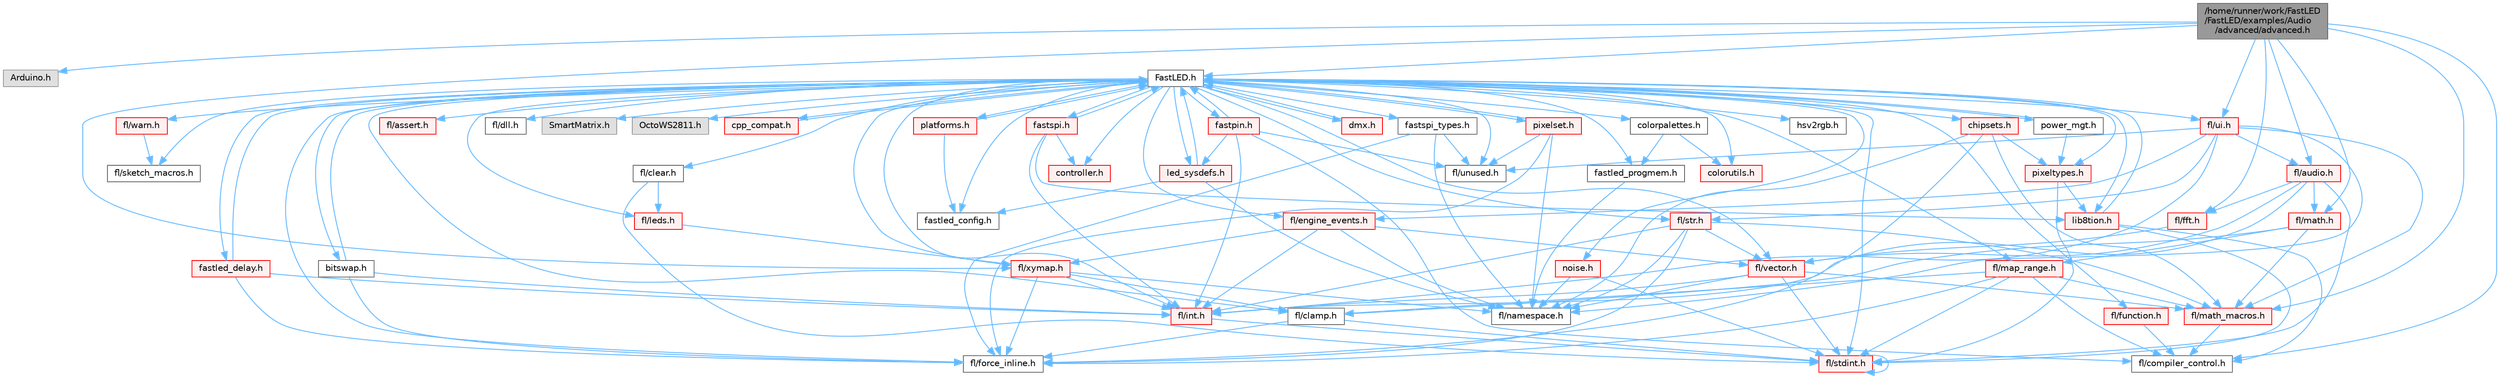 digraph "/home/runner/work/FastLED/FastLED/examples/Audio/advanced/advanced.h"
{
 // INTERACTIVE_SVG=YES
 // LATEX_PDF_SIZE
  bgcolor="transparent";
  edge [fontname=Helvetica,fontsize=10,labelfontname=Helvetica,labelfontsize=10];
  node [fontname=Helvetica,fontsize=10,shape=box,height=0.2,width=0.4];
  Node1 [id="Node000001",label="/home/runner/work/FastLED\l/FastLED/examples/Audio\l/advanced/advanced.h",height=0.2,width=0.4,color="gray40", fillcolor="grey60", style="filled", fontcolor="black",tooltip=" "];
  Node1 -> Node2 [id="edge1_Node000001_Node000002",color="steelblue1",style="solid",tooltip=" "];
  Node2 [id="Node000002",label="Arduino.h",height=0.2,width=0.4,color="grey60", fillcolor="#E0E0E0", style="filled",tooltip=" "];
  Node1 -> Node3 [id="edge2_Node000001_Node000003",color="steelblue1",style="solid",tooltip=" "];
  Node3 [id="Node000003",label="FastLED.h",height=0.2,width=0.4,color="grey40", fillcolor="white", style="filled",URL="$db/d97/_fast_l_e_d_8h.html",tooltip="central include file for FastLED, defines the CFastLED class/object"];
  Node3 -> Node4 [id="edge3_Node000003_Node000004",color="steelblue1",style="solid",tooltip=" "];
  Node4 [id="Node000004",label="fl/stdint.h",height=0.2,width=0.4,color="red", fillcolor="#FFF0F0", style="filled",URL="$df/dd8/stdint_8h.html",tooltip=" "];
  Node4 -> Node4 [id="edge4_Node000004_Node000004",color="steelblue1",style="solid",tooltip=" "];
  Node3 -> Node6 [id="edge5_Node000003_Node000006",color="steelblue1",style="solid",tooltip=" "];
  Node6 [id="Node000006",label="fl/dll.h",height=0.2,width=0.4,color="grey40", fillcolor="white", style="filled",URL="$d3/d4b/dll_8h.html",tooltip="FastLED dynamic library interface - lightweight header for external callers."];
  Node3 -> Node7 [id="edge6_Node000003_Node000007",color="steelblue1",style="solid",tooltip=" "];
  Node7 [id="Node000007",label="SmartMatrix.h",height=0.2,width=0.4,color="grey60", fillcolor="#E0E0E0", style="filled",tooltip=" "];
  Node3 -> Node8 [id="edge7_Node000003_Node000008",color="steelblue1",style="solid",tooltip=" "];
  Node8 [id="Node000008",label="OctoWS2811.h",height=0.2,width=0.4,color="grey60", fillcolor="#E0E0E0", style="filled",tooltip=" "];
  Node3 -> Node9 [id="edge8_Node000003_Node000009",color="steelblue1",style="solid",tooltip=" "];
  Node9 [id="Node000009",label="fl/force_inline.h",height=0.2,width=0.4,color="grey40", fillcolor="white", style="filled",URL="$d4/d64/force__inline_8h.html",tooltip=" "];
  Node3 -> Node10 [id="edge9_Node000003_Node000010",color="steelblue1",style="solid",tooltip=" "];
  Node10 [id="Node000010",label="cpp_compat.h",height=0.2,width=0.4,color="red", fillcolor="#FFF0F0", style="filled",URL="$d9/d13/cpp__compat_8h.html",tooltip="Compatibility functions based on C++ version."];
  Node10 -> Node3 [id="edge10_Node000010_Node000003",color="steelblue1",style="solid",tooltip=" "];
  Node3 -> Node12 [id="edge11_Node000003_Node000012",color="steelblue1",style="solid",tooltip=" "];
  Node12 [id="Node000012",label="fastled_config.h",height=0.2,width=0.4,color="grey40", fillcolor="white", style="filled",URL="$d5/d11/fastled__config_8h.html",tooltip="Contains definitions that can be used to configure FastLED at compile time."];
  Node3 -> Node13 [id="edge12_Node000003_Node000013",color="steelblue1",style="solid",tooltip=" "];
  Node13 [id="Node000013",label="led_sysdefs.h",height=0.2,width=0.4,color="red", fillcolor="#FFF0F0", style="filled",URL="$d9/d3e/led__sysdefs_8h.html",tooltip="Determines which platform system definitions to include."];
  Node13 -> Node3 [id="edge13_Node000013_Node000003",color="steelblue1",style="solid",tooltip=" "];
  Node13 -> Node12 [id="edge14_Node000013_Node000012",color="steelblue1",style="solid",tooltip=" "];
  Node13 -> Node15 [id="edge15_Node000013_Node000015",color="steelblue1",style="solid",tooltip=" "];
  Node15 [id="Node000015",label="fl/namespace.h",height=0.2,width=0.4,color="grey40", fillcolor="white", style="filled",URL="$df/d2a/namespace_8h.html",tooltip="Implements the FastLED namespace macros."];
  Node3 -> Node16 [id="edge16_Node000003_Node000016",color="steelblue1",style="solid",tooltip=" "];
  Node16 [id="Node000016",label="fastled_delay.h",height=0.2,width=0.4,color="red", fillcolor="#FFF0F0", style="filled",URL="$d0/da8/fastled__delay_8h.html",tooltip="Utility functions and classes for managing delay cycles."];
  Node16 -> Node3 [id="edge17_Node000016_Node000003",color="steelblue1",style="solid",tooltip=" "];
  Node16 -> Node9 [id="edge18_Node000016_Node000009",color="steelblue1",style="solid",tooltip=" "];
  Node16 -> Node18 [id="edge19_Node000016_Node000018",color="steelblue1",style="solid",tooltip=" "];
  Node18 [id="Node000018",label="fl/int.h",height=0.2,width=0.4,color="red", fillcolor="#FFF0F0", style="filled",URL="$d3/d7e/int_8h.html",tooltip=" "];
  Node18 -> Node4 [id="edge20_Node000018_Node000004",color="steelblue1",style="solid",tooltip=" "];
  Node3 -> Node20 [id="edge21_Node000003_Node000020",color="steelblue1",style="solid",tooltip=" "];
  Node20 [id="Node000020",label="bitswap.h",height=0.2,width=0.4,color="grey40", fillcolor="white", style="filled",URL="$de/ded/bitswap_8h.html",tooltip="Functions for doing a rotation of bits/bytes used by parallel output."];
  Node20 -> Node3 [id="edge22_Node000020_Node000003",color="steelblue1",style="solid",tooltip=" "];
  Node20 -> Node9 [id="edge23_Node000020_Node000009",color="steelblue1",style="solid",tooltip=" "];
  Node20 -> Node18 [id="edge24_Node000020_Node000018",color="steelblue1",style="solid",tooltip=" "];
  Node3 -> Node21 [id="edge25_Node000003_Node000021",color="steelblue1",style="solid",tooltip=" "];
  Node21 [id="Node000021",label="controller.h",height=0.2,width=0.4,color="red", fillcolor="#FFF0F0", style="filled",URL="$d2/dd9/controller_8h.html",tooltip="deprecated: base definitions used by led controllers for writing out led data"];
  Node3 -> Node120 [id="edge26_Node000003_Node000120",color="steelblue1",style="solid",tooltip=" "];
  Node120 [id="Node000120",label="fastpin.h",height=0.2,width=0.4,color="red", fillcolor="#FFF0F0", style="filled",URL="$db/d65/fastpin_8h.html",tooltip="Class base definitions for defining fast pin access."];
  Node120 -> Node3 [id="edge27_Node000120_Node000003",color="steelblue1",style="solid",tooltip=" "];
  Node120 -> Node27 [id="edge28_Node000120_Node000027",color="steelblue1",style="solid",tooltip=" "];
  Node27 [id="Node000027",label="fl/compiler_control.h",height=0.2,width=0.4,color="grey40", fillcolor="white", style="filled",URL="$d4/d54/compiler__control_8h.html",tooltip=" "];
  Node120 -> Node13 [id="edge29_Node000120_Node000013",color="steelblue1",style="solid",tooltip=" "];
  Node120 -> Node57 [id="edge30_Node000120_Node000057",color="steelblue1",style="solid",tooltip=" "];
  Node57 [id="Node000057",label="fl/unused.h",height=0.2,width=0.4,color="grey40", fillcolor="white", style="filled",URL="$d8/d4b/unused_8h.html",tooltip=" "];
  Node120 -> Node18 [id="edge31_Node000120_Node000018",color="steelblue1",style="solid",tooltip=" "];
  Node3 -> Node121 [id="edge32_Node000003_Node000121",color="steelblue1",style="solid",tooltip=" "];
  Node121 [id="Node000121",label="fastspi_types.h",height=0.2,width=0.4,color="grey40", fillcolor="white", style="filled",URL="$d2/ddb/fastspi__types_8h.html",tooltip="Data types and constants used by SPI interfaces."];
  Node121 -> Node9 [id="edge33_Node000121_Node000009",color="steelblue1",style="solid",tooltip=" "];
  Node121 -> Node15 [id="edge34_Node000121_Node000015",color="steelblue1",style="solid",tooltip=" "];
  Node121 -> Node57 [id="edge35_Node000121_Node000057",color="steelblue1",style="solid",tooltip=" "];
  Node3 -> Node122 [id="edge36_Node000003_Node000122",color="steelblue1",style="solid",tooltip=" "];
  Node122 [id="Node000122",label="dmx.h",height=0.2,width=0.4,color="red", fillcolor="#FFF0F0", style="filled",URL="$d3/de1/dmx_8h.html",tooltip="Defines the DMX512-based LED controllers."];
  Node122 -> Node3 [id="edge37_Node000122_Node000003",color="steelblue1",style="solid",tooltip=" "];
  Node3 -> Node125 [id="edge38_Node000003_Node000125",color="steelblue1",style="solid",tooltip=" "];
  Node125 [id="Node000125",label="platforms.h",height=0.2,width=0.4,color="red", fillcolor="#FFF0F0", style="filled",URL="$da/dc9/platforms_8h.html",tooltip="Determines which platforms headers to include."];
  Node125 -> Node3 [id="edge39_Node000125_Node000003",color="steelblue1",style="solid",tooltip=" "];
  Node125 -> Node12 [id="edge40_Node000125_Node000012",color="steelblue1",style="solid",tooltip=" "];
  Node3 -> Node33 [id="edge41_Node000003_Node000033",color="steelblue1",style="solid",tooltip=" "];
  Node33 [id="Node000033",label="fastled_progmem.h",height=0.2,width=0.4,color="grey40", fillcolor="white", style="filled",URL="$df/dab/fastled__progmem_8h.html",tooltip="Wrapper definitions to allow seamless use of PROGMEM in environments that have it."];
  Node33 -> Node15 [id="edge42_Node000033_Node000015",color="steelblue1",style="solid",tooltip=" "];
  Node3 -> Node24 [id="edge43_Node000003_Node000024",color="steelblue1",style="solid",tooltip=" "];
  Node24 [id="Node000024",label="lib8tion.h",height=0.2,width=0.4,color="red", fillcolor="#FFF0F0", style="filled",URL="$df/da5/lib8tion_8h.html",tooltip="Fast, efficient 8-bit math functions specifically designed for high-performance LED programming."];
  Node24 -> Node3 [id="edge44_Node000024_Node000003",color="steelblue1",style="solid",tooltip=" "];
  Node24 -> Node27 [id="edge45_Node000024_Node000027",color="steelblue1",style="solid",tooltip=" "];
  Node24 -> Node4 [id="edge46_Node000024_Node000004",color="steelblue1",style="solid",tooltip=" "];
  Node3 -> Node23 [id="edge47_Node000003_Node000023",color="steelblue1",style="solid",tooltip=" "];
  Node23 [id="Node000023",label="pixeltypes.h",height=0.2,width=0.4,color="red", fillcolor="#FFF0F0", style="filled",URL="$d2/dba/pixeltypes_8h.html",tooltip="Includes defintions for RGB and HSV pixels."];
  Node23 -> Node4 [id="edge48_Node000023_Node000004",color="steelblue1",style="solid",tooltip=" "];
  Node23 -> Node24 [id="edge49_Node000023_Node000024",color="steelblue1",style="solid",tooltip=" "];
  Node3 -> Node81 [id="edge50_Node000003_Node000081",color="steelblue1",style="solid",tooltip=" "];
  Node81 [id="Node000081",label="hsv2rgb.h",height=0.2,width=0.4,color="grey40", fillcolor="white", style="filled",URL="$de/d9a/hsv2rgb_8h.html",tooltip="Functions to convert from the HSV colorspace to the RGB colorspace."];
  Node3 -> Node127 [id="edge51_Node000003_Node000127",color="steelblue1",style="solid",tooltip=" "];
  Node127 [id="Node000127",label="colorutils.h",height=0.2,width=0.4,color="red", fillcolor="#FFF0F0", style="filled",URL="$d1/dfb/colorutils_8h.html",tooltip=" "];
  Node3 -> Node132 [id="edge52_Node000003_Node000132",color="steelblue1",style="solid",tooltip=" "];
  Node132 [id="Node000132",label="pixelset.h",height=0.2,width=0.4,color="red", fillcolor="#FFF0F0", style="filled",URL="$d4/d46/pixelset_8h.html",tooltip="Declares classes for managing logical groups of LEDs."];
  Node132 -> Node9 [id="edge53_Node000132_Node000009",color="steelblue1",style="solid",tooltip=" "];
  Node132 -> Node15 [id="edge54_Node000132_Node000015",color="steelblue1",style="solid",tooltip=" "];
  Node132 -> Node57 [id="edge55_Node000132_Node000057",color="steelblue1",style="solid",tooltip=" "];
  Node132 -> Node3 [id="edge56_Node000132_Node000003",color="steelblue1",style="solid",tooltip=" "];
  Node3 -> Node133 [id="edge57_Node000003_Node000133",color="steelblue1",style="solid",tooltip=" "];
  Node133 [id="Node000133",label="colorpalettes.h",height=0.2,width=0.4,color="grey40", fillcolor="white", style="filled",URL="$dc/dcc/colorpalettes_8h.html",tooltip="Declarations for the predefined color palettes supplied by FastLED."];
  Node133 -> Node127 [id="edge58_Node000133_Node000127",color="steelblue1",style="solid",tooltip=" "];
  Node133 -> Node33 [id="edge59_Node000133_Node000033",color="steelblue1",style="solid",tooltip=" "];
  Node3 -> Node134 [id="edge60_Node000003_Node000134",color="steelblue1",style="solid",tooltip=" "];
  Node134 [id="Node000134",label="noise.h",height=0.2,width=0.4,color="red", fillcolor="#FFF0F0", style="filled",URL="$d1/d31/noise_8h.html",tooltip="Functions to generate and fill arrays with noise."];
  Node134 -> Node4 [id="edge61_Node000134_Node000004",color="steelblue1",style="solid",tooltip=" "];
  Node134 -> Node15 [id="edge62_Node000134_Node000015",color="steelblue1",style="solid",tooltip=" "];
  Node3 -> Node135 [id="edge63_Node000003_Node000135",color="steelblue1",style="solid",tooltip=" "];
  Node135 [id="Node000135",label="power_mgt.h",height=0.2,width=0.4,color="grey40", fillcolor="white", style="filled",URL="$dc/d5b/power__mgt_8h.html",tooltip="Functions to limit the power used by FastLED."];
  Node135 -> Node3 [id="edge64_Node000135_Node000003",color="steelblue1",style="solid",tooltip=" "];
  Node135 -> Node23 [id="edge65_Node000135_Node000023",color="steelblue1",style="solid",tooltip=" "];
  Node3 -> Node136 [id="edge66_Node000003_Node000136",color="steelblue1",style="solid",tooltip=" "];
  Node136 [id="Node000136",label="fastspi.h",height=0.2,width=0.4,color="red", fillcolor="#FFF0F0", style="filled",URL="$d6/ddc/fastspi_8h.html",tooltip="Serial peripheral interface (SPI) definitions per platform."];
  Node136 -> Node3 [id="edge67_Node000136_Node000003",color="steelblue1",style="solid",tooltip=" "];
  Node136 -> Node21 [id="edge68_Node000136_Node000021",color="steelblue1",style="solid",tooltip=" "];
  Node136 -> Node24 [id="edge69_Node000136_Node000024",color="steelblue1",style="solid",tooltip=" "];
  Node136 -> Node18 [id="edge70_Node000136_Node000018",color="steelblue1",style="solid",tooltip=" "];
  Node3 -> Node138 [id="edge71_Node000003_Node000138",color="steelblue1",style="solid",tooltip=" "];
  Node138 [id="Node000138",label="chipsets.h",height=0.2,width=0.4,color="red", fillcolor="#FFF0F0", style="filled",URL="$db/d66/chipsets_8h.html",tooltip="Contains the bulk of the definitions for the various LED chipsets supported."];
  Node138 -> Node23 [id="edge72_Node000138_Node000023",color="steelblue1",style="solid",tooltip=" "];
  Node138 -> Node9 [id="edge73_Node000138_Node000009",color="steelblue1",style="solid",tooltip=" "];
  Node138 -> Node15 [id="edge74_Node000138_Node000015",color="steelblue1",style="solid",tooltip=" "];
  Node138 -> Node41 [id="edge75_Node000138_Node000041",color="steelblue1",style="solid",tooltip=" "];
  Node41 [id="Node000041",label="fl/math_macros.h",height=0.2,width=0.4,color="red", fillcolor="#FFF0F0", style="filled",URL="$d8/db8/math__macros_8h.html",tooltip=" "];
  Node41 -> Node27 [id="edge76_Node000041_Node000027",color="steelblue1",style="solid",tooltip=" "];
  Node3 -> Node96 [id="edge77_Node000003_Node000096",color="steelblue1",style="solid",tooltip=" "];
  Node96 [id="Node000096",label="fl/engine_events.h",height=0.2,width=0.4,color="red", fillcolor="#FFF0F0", style="filled",URL="$db/dc0/engine__events_8h.html",tooltip=" "];
  Node96 -> Node15 [id="edge78_Node000096_Node000015",color="steelblue1",style="solid",tooltip=" "];
  Node96 -> Node70 [id="edge79_Node000096_Node000070",color="steelblue1",style="solid",tooltip=" "];
  Node70 [id="Node000070",label="fl/vector.h",height=0.2,width=0.4,color="red", fillcolor="#FFF0F0", style="filled",URL="$d6/d68/vector_8h.html",tooltip=" "];
  Node70 -> Node4 [id="edge80_Node000070_Node000004",color="steelblue1",style="solid",tooltip=" "];
  Node70 -> Node18 [id="edge81_Node000070_Node000018",color="steelblue1",style="solid",tooltip=" "];
  Node70 -> Node41 [id="edge82_Node000070_Node000041",color="steelblue1",style="solid",tooltip=" "];
  Node70 -> Node15 [id="edge83_Node000070_Node000015",color="steelblue1",style="solid",tooltip=" "];
  Node96 -> Node117 [id="edge84_Node000096_Node000117",color="steelblue1",style="solid",tooltip=" "];
  Node117 [id="Node000117",label="fl/xymap.h",height=0.2,width=0.4,color="red", fillcolor="#FFF0F0", style="filled",URL="$da/d61/xymap_8h.html",tooltip=" "];
  Node117 -> Node18 [id="edge85_Node000117_Node000018",color="steelblue1",style="solid",tooltip=" "];
  Node117 -> Node15 [id="edge86_Node000117_Node000015",color="steelblue1",style="solid",tooltip=" "];
  Node117 -> Node9 [id="edge87_Node000117_Node000009",color="steelblue1",style="solid",tooltip=" "];
  Node117 -> Node39 [id="edge88_Node000117_Node000039",color="steelblue1",style="solid",tooltip=" "];
  Node39 [id="Node000039",label="fl/clamp.h",height=0.2,width=0.4,color="grey40", fillcolor="white", style="filled",URL="$d6/dd3/clamp_8h.html",tooltip=" "];
  Node39 -> Node4 [id="edge89_Node000039_Node000004",color="steelblue1",style="solid",tooltip=" "];
  Node39 -> Node9 [id="edge90_Node000039_Node000009",color="steelblue1",style="solid",tooltip=" "];
  Node96 -> Node18 [id="edge91_Node000096_Node000018",color="steelblue1",style="solid",tooltip=" "];
  Node3 -> Node140 [id="edge92_Node000003_Node000140",color="steelblue1",style="solid",tooltip=" "];
  Node140 [id="Node000140",label="fl/leds.h",height=0.2,width=0.4,color="red", fillcolor="#FFF0F0", style="filled",URL="$da/d78/leds_8h.html",tooltip=" "];
  Node140 -> Node117 [id="edge93_Node000140_Node000117",color="steelblue1",style="solid",tooltip=" "];
  Node3 -> Node18 [id="edge94_Node000003_Node000018",color="steelblue1",style="solid",tooltip=" "];
  Node3 -> Node35 [id="edge95_Node000003_Node000035",color="steelblue1",style="solid",tooltip=" "];
  Node35 [id="Node000035",label="fl/str.h",height=0.2,width=0.4,color="red", fillcolor="#FFF0F0", style="filled",URL="$d1/d93/str_8h.html",tooltip=" "];
  Node35 -> Node18 [id="edge96_Node000035_Node000018",color="steelblue1",style="solid",tooltip=" "];
  Node35 -> Node41 [id="edge97_Node000035_Node000041",color="steelblue1",style="solid",tooltip=" "];
  Node35 -> Node15 [id="edge98_Node000035_Node000015",color="steelblue1",style="solid",tooltip=" "];
  Node35 -> Node70 [id="edge99_Node000035_Node000070",color="steelblue1",style="solid",tooltip=" "];
  Node35 -> Node9 [id="edge100_Node000035_Node000009",color="steelblue1",style="solid",tooltip=" "];
  Node3 -> Node117 [id="edge101_Node000003_Node000117",color="steelblue1",style="solid",tooltip=" "];
  Node3 -> Node39 [id="edge102_Node000003_Node000039",color="steelblue1",style="solid",tooltip=" "];
  Node3 -> Node40 [id="edge103_Node000003_Node000040",color="steelblue1",style="solid",tooltip=" "];
  Node40 [id="Node000040",label="fl/map_range.h",height=0.2,width=0.4,color="red", fillcolor="#FFF0F0", style="filled",URL="$d1/d47/map__range_8h.html",tooltip=" "];
  Node40 -> Node4 [id="edge104_Node000040_Node000004",color="steelblue1",style="solid",tooltip=" "];
  Node40 -> Node39 [id="edge105_Node000040_Node000039",color="steelblue1",style="solid",tooltip=" "];
  Node40 -> Node9 [id="edge106_Node000040_Node000009",color="steelblue1",style="solid",tooltip=" "];
  Node40 -> Node41 [id="edge107_Node000040_Node000041",color="steelblue1",style="solid",tooltip=" "];
  Node40 -> Node27 [id="edge108_Node000040_Node000027",color="steelblue1",style="solid",tooltip=" "];
  Node3 -> Node110 [id="edge109_Node000003_Node000110",color="steelblue1",style="solid",tooltip=" "];
  Node110 [id="Node000110",label="fl/warn.h",height=0.2,width=0.4,color="red", fillcolor="#FFF0F0", style="filled",URL="$de/d77/warn_8h.html",tooltip=" "];
  Node110 -> Node113 [id="edge110_Node000110_Node000113",color="steelblue1",style="solid",tooltip=" "];
  Node113 [id="Node000113",label="fl/sketch_macros.h",height=0.2,width=0.4,color="grey40", fillcolor="white", style="filled",URL="$d1/dbc/sketch__macros_8h.html",tooltip=" "];
  Node3 -> Node100 [id="edge111_Node000003_Node000100",color="steelblue1",style="solid",tooltip=" "];
  Node100 [id="Node000100",label="fl/assert.h",height=0.2,width=0.4,color="red", fillcolor="#FFF0F0", style="filled",URL="$dc/da7/assert_8h.html",tooltip=" "];
  Node3 -> Node57 [id="edge112_Node000003_Node000057",color="steelblue1",style="solid",tooltip=" "];
  Node3 -> Node70 [id="edge113_Node000003_Node000070",color="steelblue1",style="solid",tooltip=" "];
  Node3 -> Node115 [id="edge114_Node000003_Node000115",color="steelblue1",style="solid",tooltip=" "];
  Node115 [id="Node000115",label="fl/function.h",height=0.2,width=0.4,color="red", fillcolor="#FFF0F0", style="filled",URL="$dd/d67/function_8h.html",tooltip=" "];
  Node115 -> Node27 [id="edge115_Node000115_Node000027",color="steelblue1",style="solid",tooltip=" "];
  Node3 -> Node141 [id="edge116_Node000003_Node000141",color="steelblue1",style="solid",tooltip=" "];
  Node141 [id="Node000141",label="fl/clear.h",height=0.2,width=0.4,color="grey40", fillcolor="white", style="filled",URL="$df/db0/clear_8h.html",tooltip=" "];
  Node141 -> Node140 [id="edge117_Node000141_Node000140",color="steelblue1",style="solid",tooltip=" "];
  Node141 -> Node4 [id="edge118_Node000141_Node000004",color="steelblue1",style="solid",tooltip=" "];
  Node3 -> Node142 [id="edge119_Node000003_Node000142",color="steelblue1",style="solid",tooltip=" "];
  Node142 [id="Node000142",label="fl/ui.h",height=0.2,width=0.4,color="red", fillcolor="#FFF0F0", style="filled",URL="$d9/d3b/ui_8h.html",tooltip=" "];
  Node142 -> Node15 [id="edge120_Node000142_Node000015",color="steelblue1",style="solid",tooltip=" "];
  Node142 -> Node35 [id="edge121_Node000142_Node000035",color="steelblue1",style="solid",tooltip=" "];
  Node142 -> Node18 [id="edge122_Node000142_Node000018",color="steelblue1",style="solid",tooltip=" "];
  Node142 -> Node143 [id="edge123_Node000142_Node000143",color="steelblue1",style="solid",tooltip=" "];
  Node143 [id="Node000143",label="fl/audio.h",height=0.2,width=0.4,color="red", fillcolor="#FFF0F0", style="filled",URL="$da/d09/audio_8h.html",tooltip=" "];
  Node143 -> Node144 [id="edge124_Node000143_Node000144",color="steelblue1",style="solid",tooltip=" "];
  Node144 [id="Node000144",label="fl/fft.h",height=0.2,width=0.4,color="red", fillcolor="#FFF0F0", style="filled",URL="$d7/d76/fft_8h.html",tooltip=" "];
  Node144 -> Node70 [id="edge125_Node000144_Node000070",color="steelblue1",style="solid",tooltip=" "];
  Node143 -> Node37 [id="edge126_Node000143_Node000037",color="steelblue1",style="solid",tooltip=" "];
  Node37 [id="Node000037",label="fl/math.h",height=0.2,width=0.4,color="red", fillcolor="#FFF0F0", style="filled",URL="$df/db1/math_8h.html",tooltip=" "];
  Node37 -> Node39 [id="edge127_Node000037_Node000039",color="steelblue1",style="solid",tooltip=" "];
  Node37 -> Node40 [id="edge128_Node000037_Node000040",color="steelblue1",style="solid",tooltip=" "];
  Node37 -> Node41 [id="edge129_Node000037_Node000041",color="steelblue1",style="solid",tooltip=" "];
  Node143 -> Node70 [id="edge130_Node000143_Node000070",color="steelblue1",style="solid",tooltip=" "];
  Node143 -> Node18 [id="edge131_Node000143_Node000018",color="steelblue1",style="solid",tooltip=" "];
  Node143 -> Node4 [id="edge132_Node000143_Node000004",color="steelblue1",style="solid",tooltip=" "];
  Node142 -> Node96 [id="edge133_Node000142_Node000096",color="steelblue1",style="solid",tooltip=" "];
  Node142 -> Node41 [id="edge134_Node000142_Node000041",color="steelblue1",style="solid",tooltip=" "];
  Node142 -> Node57 [id="edge135_Node000142_Node000057",color="steelblue1",style="solid",tooltip=" "];
  Node3 -> Node113 [id="edge136_Node000003_Node000113",color="steelblue1",style="solid",tooltip=" "];
  Node1 -> Node142 [id="edge137_Node000001_Node000142",color="steelblue1",style="solid",tooltip=" "];
  Node1 -> Node143 [id="edge138_Node000001_Node000143",color="steelblue1",style="solid",tooltip=" "];
  Node1 -> Node144 [id="edge139_Node000001_Node000144",color="steelblue1",style="solid",tooltip=" "];
  Node1 -> Node117 [id="edge140_Node000001_Node000117",color="steelblue1",style="solid",tooltip=" "];
  Node1 -> Node37 [id="edge141_Node000001_Node000037",color="steelblue1",style="solid",tooltip=" "];
  Node1 -> Node41 [id="edge142_Node000001_Node000041",color="steelblue1",style="solid",tooltip=" "];
  Node1 -> Node27 [id="edge143_Node000001_Node000027",color="steelblue1",style="solid",tooltip=" "];
}
